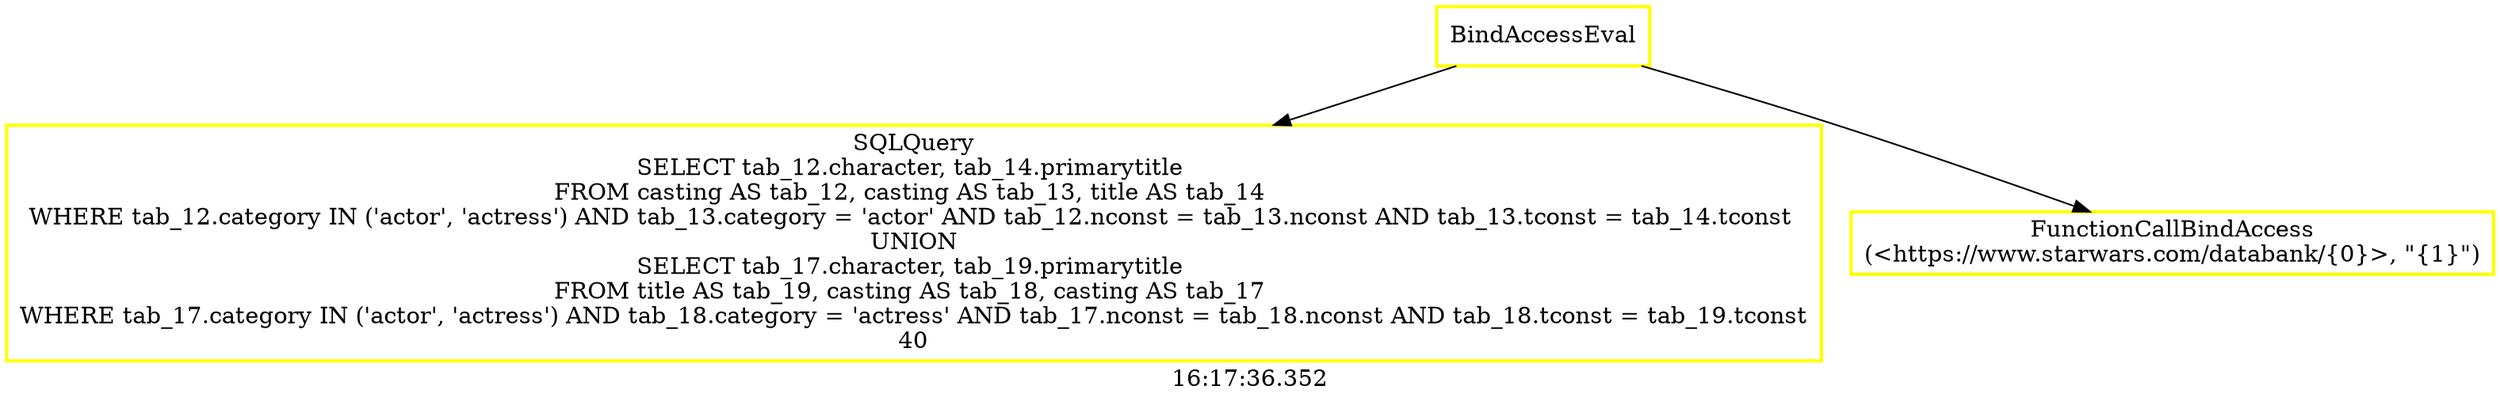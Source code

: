digraph  g{ graph[label = "16:17:36.352"]
node [shape=rectangle, color=black, fontcolor=black, style=bold] edge [color=black] 0 [label="BindAccessEval", color = yellow] ; 
1 [label="SQLQuery
SELECT tab_12.character, tab_14.primarytitle 
FROM casting AS tab_12, casting AS tab_13, title AS tab_14 
WHERE tab_12.category IN ('actor', 'actress') AND tab_13.category = 'actor' AND tab_12.nconst = tab_13.nconst AND tab_13.tconst = tab_14.tconst 
UNION
SELECT tab_17.character, tab_19.primarytitle 
FROM title AS tab_19, casting AS tab_18, casting AS tab_17 
WHERE tab_17.category IN ('actor', 'actress') AND tab_18.category = 'actress' AND tab_17.nconst = tab_18.nconst AND tab_18.tconst = tab_19.tconst
40", color = yellow] ; 
0 -> 1 ; 
2 [label="FunctionCallBindAccess
(<https://www.starwars.com/databank/{0}>, \"{1}\")", color = yellow] ; 
0 -> 2 ; 
}

